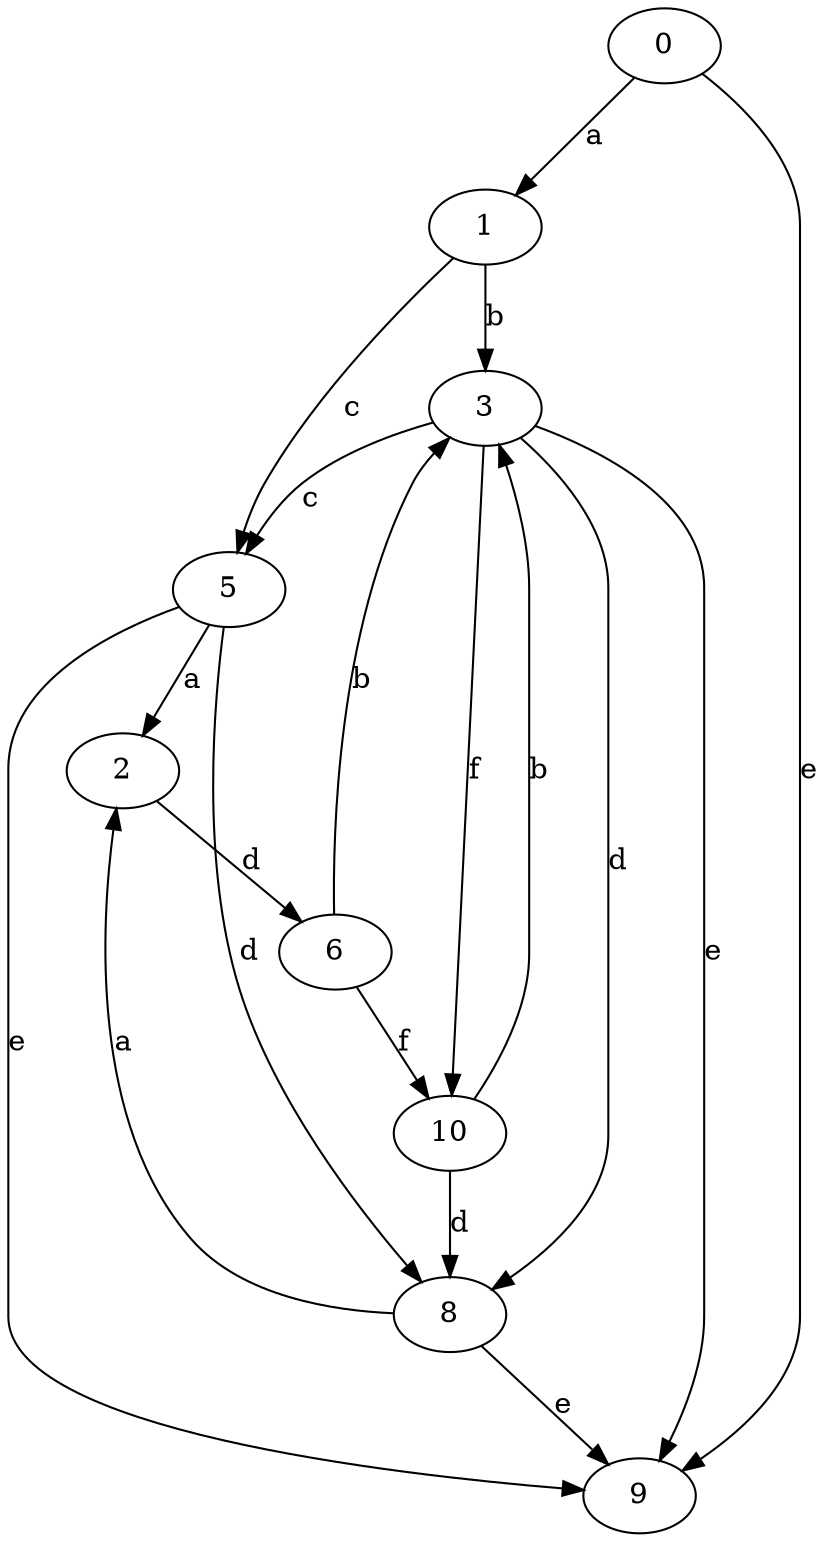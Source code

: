 strict digraph  {
1;
2;
3;
5;
6;
8;
9;
10;
0;
1 -> 3  [label=b];
1 -> 5  [label=c];
2 -> 6  [label=d];
3 -> 5  [label=c];
3 -> 8  [label=d];
3 -> 9  [label=e];
3 -> 10  [label=f];
5 -> 2  [label=a];
5 -> 8  [label=d];
5 -> 9  [label=e];
6 -> 3  [label=b];
6 -> 10  [label=f];
8 -> 2  [label=a];
8 -> 9  [label=e];
10 -> 3  [label=b];
10 -> 8  [label=d];
0 -> 1  [label=a];
0 -> 9  [label=e];
}
